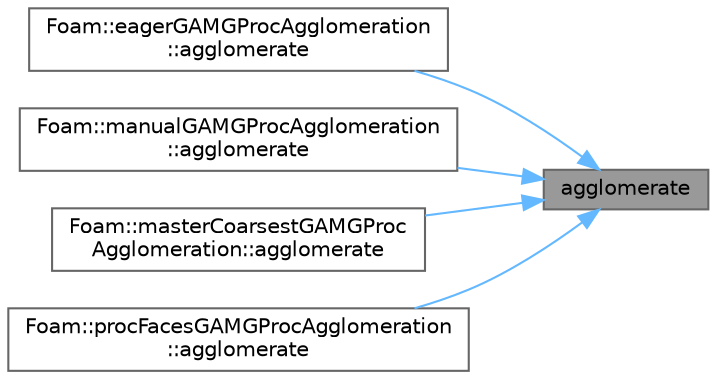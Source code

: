 digraph "agglomerate"
{
 // LATEX_PDF_SIZE
  bgcolor="transparent";
  edge [fontname=Helvetica,fontsize=10,labelfontname=Helvetica,labelfontsize=10];
  node [fontname=Helvetica,fontsize=10,shape=box,height=0.2,width=0.4];
  rankdir="RL";
  Node1 [id="Node000001",label="agglomerate",height=0.2,width=0.4,color="gray40", fillcolor="grey60", style="filled", fontcolor="black",tooltip=" "];
  Node1 -> Node2 [id="edge1_Node000001_Node000002",dir="back",color="steelblue1",style="solid",tooltip=" "];
  Node2 [id="Node000002",label="Foam::eagerGAMGProcAgglomeration\l::agglomerate",height=0.2,width=0.4,color="grey40", fillcolor="white", style="filled",URL="$classFoam_1_1eagerGAMGProcAgglomeration.html#aafdd9615cff0be3c3c601afb8526aee5",tooltip=" "];
  Node1 -> Node3 [id="edge2_Node000001_Node000003",dir="back",color="steelblue1",style="solid",tooltip=" "];
  Node3 [id="Node000003",label="Foam::manualGAMGProcAgglomeration\l::agglomerate",height=0.2,width=0.4,color="grey40", fillcolor="white", style="filled",URL="$classFoam_1_1manualGAMGProcAgglomeration.html#aafdd9615cff0be3c3c601afb8526aee5",tooltip=" "];
  Node1 -> Node4 [id="edge3_Node000001_Node000004",dir="back",color="steelblue1",style="solid",tooltip=" "];
  Node4 [id="Node000004",label="Foam::masterCoarsestGAMGProc\lAgglomeration::agglomerate",height=0.2,width=0.4,color="grey40", fillcolor="white", style="filled",URL="$classFoam_1_1masterCoarsestGAMGProcAgglomeration.html#aafdd9615cff0be3c3c601afb8526aee5",tooltip=" "];
  Node1 -> Node5 [id="edge4_Node000001_Node000005",dir="back",color="steelblue1",style="solid",tooltip=" "];
  Node5 [id="Node000005",label="Foam::procFacesGAMGProcAgglomeration\l::agglomerate",height=0.2,width=0.4,color="grey40", fillcolor="white", style="filled",URL="$classFoam_1_1procFacesGAMGProcAgglomeration.html#aafdd9615cff0be3c3c601afb8526aee5",tooltip=" "];
}
